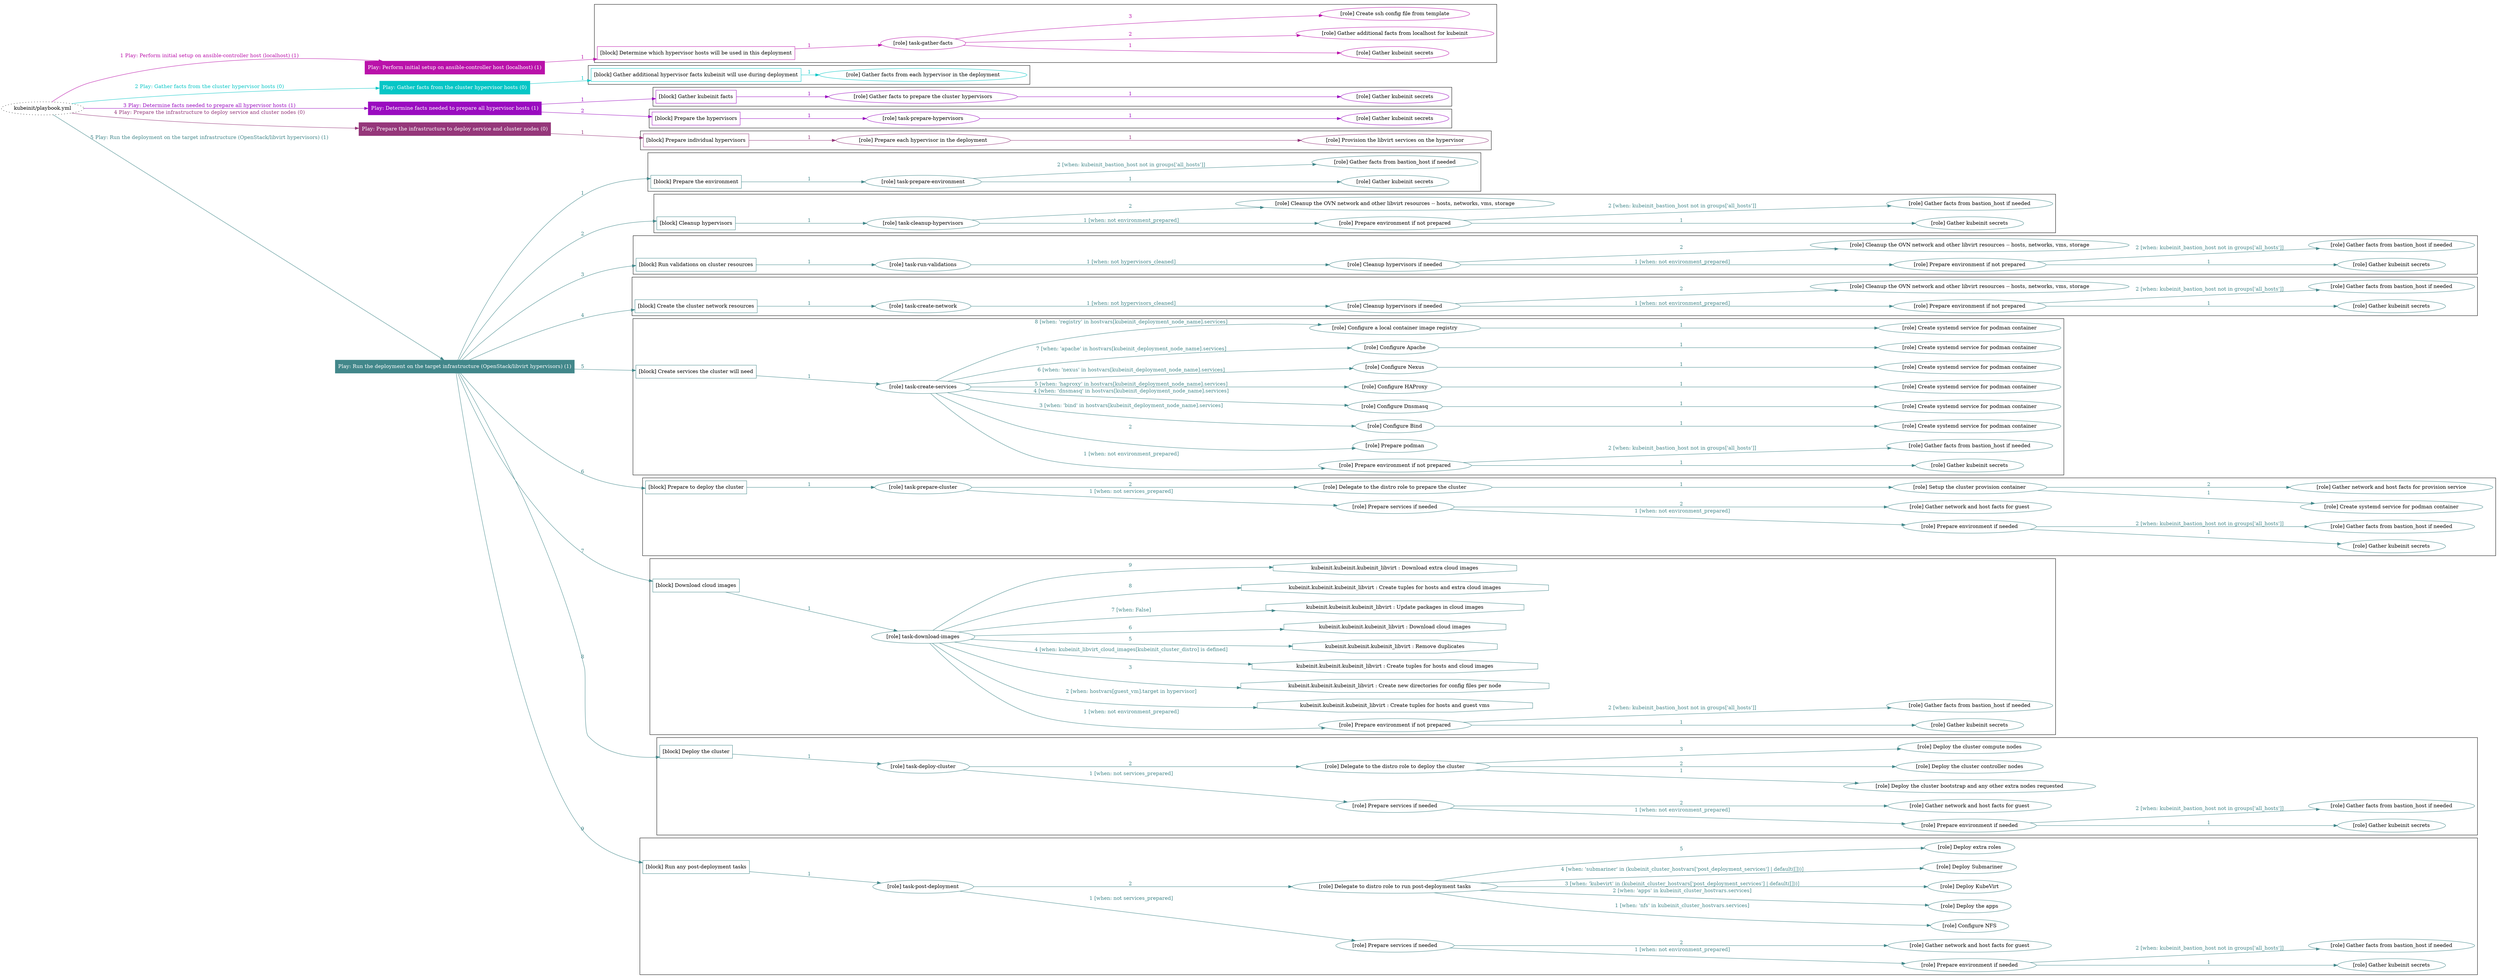 digraph {
	graph [concentrate=true ordering=in rankdir=LR ratio=fill]
	edge [esep=5 sep=10]
	"kubeinit/playbook.yml" [URL="/home/runner/work/kubeinit/kubeinit/kubeinit/playbook.yml" id=playbook_8a2dcb2b style=dotted]
	"kubeinit/playbook.yml" -> play_096d0af2 [label="1 Play: Perform initial setup on ansible-controller host (localhost) (1)" color="#ba12aa" fontcolor="#ba12aa" id=edge_play_096d0af2 labeltooltip="1 Play: Perform initial setup on ansible-controller host (localhost) (1)" tooltip="1 Play: Perform initial setup on ansible-controller host (localhost) (1)"]
	subgraph "Play: Perform initial setup on ansible-controller host (localhost) (1)" {
		play_096d0af2 [label="Play: Perform initial setup on ansible-controller host (localhost) (1)" URL="/home/runner/work/kubeinit/kubeinit/kubeinit/playbook.yml" color="#ba12aa" fontcolor="#ffffff" id=play_096d0af2 shape=box style=filled tooltip=localhost]
		play_096d0af2 -> block_dc992a23 [label=1 color="#ba12aa" fontcolor="#ba12aa" id=edge_block_dc992a23 labeltooltip=1 tooltip=1]
		subgraph cluster_block_dc992a23 {
			block_dc992a23 [label="[block] Determine which hypervisor hosts will be used in this deployment" URL="/home/runner/work/kubeinit/kubeinit/kubeinit/playbook.yml" color="#ba12aa" id=block_dc992a23 labeltooltip="Determine which hypervisor hosts will be used in this deployment" shape=box tooltip="Determine which hypervisor hosts will be used in this deployment"]
			block_dc992a23 -> role_4e1aaec3 [label="1 " color="#ba12aa" fontcolor="#ba12aa" id=edge_role_4e1aaec3 labeltooltip="1 " tooltip="1 "]
			subgraph "task-gather-facts" {
				role_4e1aaec3 [label="[role] task-gather-facts" URL="/home/runner/work/kubeinit/kubeinit/kubeinit/playbook.yml" color="#ba12aa" id=role_4e1aaec3 tooltip="task-gather-facts"]
				role_4e1aaec3 -> role_4e634be1 [label="1 " color="#ba12aa" fontcolor="#ba12aa" id=edge_role_4e634be1 labeltooltip="1 " tooltip="1 "]
				subgraph "Gather kubeinit secrets" {
					role_4e634be1 [label="[role] Gather kubeinit secrets" URL="/home/runner/.ansible/collections/ansible_collections/kubeinit/kubeinit/roles/kubeinit_prepare/tasks/build_hypervisors_group.yml" color="#ba12aa" id=role_4e634be1 tooltip="Gather kubeinit secrets"]
				}
				role_4e1aaec3 -> role_afb9b6cb [label="2 " color="#ba12aa" fontcolor="#ba12aa" id=edge_role_afb9b6cb labeltooltip="2 " tooltip="2 "]
				subgraph "Gather additional facts from localhost for kubeinit" {
					role_afb9b6cb [label="[role] Gather additional facts from localhost for kubeinit" URL="/home/runner/.ansible/collections/ansible_collections/kubeinit/kubeinit/roles/kubeinit_prepare/tasks/build_hypervisors_group.yml" color="#ba12aa" id=role_afb9b6cb tooltip="Gather additional facts from localhost for kubeinit"]
				}
				role_4e1aaec3 -> role_d9e3fd60 [label="3 " color="#ba12aa" fontcolor="#ba12aa" id=edge_role_d9e3fd60 labeltooltip="3 " tooltip="3 "]
				subgraph "Create ssh config file from template" {
					role_d9e3fd60 [label="[role] Create ssh config file from template" URL="/home/runner/.ansible/collections/ansible_collections/kubeinit/kubeinit/roles/kubeinit_prepare/tasks/build_hypervisors_group.yml" color="#ba12aa" id=role_d9e3fd60 tooltip="Create ssh config file from template"]
				}
			}
		}
	}
	"kubeinit/playbook.yml" -> play_b3fb1958 [label="2 Play: Gather facts from the cluster hypervisor hosts (0)" color="#06c6c6" fontcolor="#06c6c6" id=edge_play_b3fb1958 labeltooltip="2 Play: Gather facts from the cluster hypervisor hosts (0)" tooltip="2 Play: Gather facts from the cluster hypervisor hosts (0)"]
	subgraph "Play: Gather facts from the cluster hypervisor hosts (0)" {
		play_b3fb1958 [label="Play: Gather facts from the cluster hypervisor hosts (0)" URL="/home/runner/work/kubeinit/kubeinit/kubeinit/playbook.yml" color="#06c6c6" fontcolor="#ffffff" id=play_b3fb1958 shape=box style=filled tooltip="Play: Gather facts from the cluster hypervisor hosts (0)"]
		play_b3fb1958 -> block_2b19443e [label=1 color="#06c6c6" fontcolor="#06c6c6" id=edge_block_2b19443e labeltooltip=1 tooltip=1]
		subgraph cluster_block_2b19443e {
			block_2b19443e [label="[block] Gather additional hypervisor facts kubeinit will use during deployment" URL="/home/runner/work/kubeinit/kubeinit/kubeinit/playbook.yml" color="#06c6c6" id=block_2b19443e labeltooltip="Gather additional hypervisor facts kubeinit will use during deployment" shape=box tooltip="Gather additional hypervisor facts kubeinit will use during deployment"]
			block_2b19443e -> role_b973aa81 [label="1 " color="#06c6c6" fontcolor="#06c6c6" id=edge_role_b973aa81 labeltooltip="1 " tooltip="1 "]
			subgraph "Gather facts from each hypervisor in the deployment" {
				role_b973aa81 [label="[role] Gather facts from each hypervisor in the deployment" URL="/home/runner/work/kubeinit/kubeinit/kubeinit/playbook.yml" color="#06c6c6" id=role_b973aa81 tooltip="Gather facts from each hypervisor in the deployment"]
			}
		}
	}
	"kubeinit/playbook.yml" -> play_3dfe9706 [label="3 Play: Determine facts needed to prepare all hypervisor hosts (1)" color="#9a0cc0" fontcolor="#9a0cc0" id=edge_play_3dfe9706 labeltooltip="3 Play: Determine facts needed to prepare all hypervisor hosts (1)" tooltip="3 Play: Determine facts needed to prepare all hypervisor hosts (1)"]
	subgraph "Play: Determine facts needed to prepare all hypervisor hosts (1)" {
		play_3dfe9706 [label="Play: Determine facts needed to prepare all hypervisor hosts (1)" URL="/home/runner/work/kubeinit/kubeinit/kubeinit/playbook.yml" color="#9a0cc0" fontcolor="#ffffff" id=play_3dfe9706 shape=box style=filled tooltip=localhost]
		play_3dfe9706 -> block_cea0d688 [label=1 color="#9a0cc0" fontcolor="#9a0cc0" id=edge_block_cea0d688 labeltooltip=1 tooltip=1]
		subgraph cluster_block_cea0d688 {
			block_cea0d688 [label="[block] Gather kubeinit facts" URL="/home/runner/work/kubeinit/kubeinit/kubeinit/playbook.yml" color="#9a0cc0" id=block_cea0d688 labeltooltip="Gather kubeinit facts" shape=box tooltip="Gather kubeinit facts"]
			block_cea0d688 -> role_a152ee14 [label="1 " color="#9a0cc0" fontcolor="#9a0cc0" id=edge_role_a152ee14 labeltooltip="1 " tooltip="1 "]
			subgraph "Gather facts to prepare the cluster hypervisors" {
				role_a152ee14 [label="[role] Gather facts to prepare the cluster hypervisors" URL="/home/runner/work/kubeinit/kubeinit/kubeinit/playbook.yml" color="#9a0cc0" id=role_a152ee14 tooltip="Gather facts to prepare the cluster hypervisors"]
				role_a152ee14 -> role_5f07c263 [label="1 " color="#9a0cc0" fontcolor="#9a0cc0" id=edge_role_5f07c263 labeltooltip="1 " tooltip="1 "]
				subgraph "Gather kubeinit secrets" {
					role_5f07c263 [label="[role] Gather kubeinit secrets" URL="/home/runner/.ansible/collections/ansible_collections/kubeinit/kubeinit/roles/kubeinit_prepare/tasks/gather_kubeinit_facts.yml" color="#9a0cc0" id=role_5f07c263 tooltip="Gather kubeinit secrets"]
				}
			}
		}
		play_3dfe9706 -> block_5da71a17 [label=2 color="#9a0cc0" fontcolor="#9a0cc0" id=edge_block_5da71a17 labeltooltip=2 tooltip=2]
		subgraph cluster_block_5da71a17 {
			block_5da71a17 [label="[block] Prepare the hypervisors" URL="/home/runner/work/kubeinit/kubeinit/kubeinit/playbook.yml" color="#9a0cc0" id=block_5da71a17 labeltooltip="Prepare the hypervisors" shape=box tooltip="Prepare the hypervisors"]
			block_5da71a17 -> role_64236cc3 [label="1 " color="#9a0cc0" fontcolor="#9a0cc0" id=edge_role_64236cc3 labeltooltip="1 " tooltip="1 "]
			subgraph "task-prepare-hypervisors" {
				role_64236cc3 [label="[role] task-prepare-hypervisors" URL="/home/runner/work/kubeinit/kubeinit/kubeinit/playbook.yml" color="#9a0cc0" id=role_64236cc3 tooltip="task-prepare-hypervisors"]
				role_64236cc3 -> role_4cafe5f4 [label="1 " color="#9a0cc0" fontcolor="#9a0cc0" id=edge_role_4cafe5f4 labeltooltip="1 " tooltip="1 "]
				subgraph "Gather kubeinit secrets" {
					role_4cafe5f4 [label="[role] Gather kubeinit secrets" URL="/home/runner/.ansible/collections/ansible_collections/kubeinit/kubeinit/roles/kubeinit_prepare/tasks/gather_kubeinit_facts.yml" color="#9a0cc0" id=role_4cafe5f4 tooltip="Gather kubeinit secrets"]
				}
			}
		}
	}
	"kubeinit/playbook.yml" -> play_ec3f5548 [label="4 Play: Prepare the infrastructure to deploy service and cluster nodes (0)" color="#95377a" fontcolor="#95377a" id=edge_play_ec3f5548 labeltooltip="4 Play: Prepare the infrastructure to deploy service and cluster nodes (0)" tooltip="4 Play: Prepare the infrastructure to deploy service and cluster nodes (0)"]
	subgraph "Play: Prepare the infrastructure to deploy service and cluster nodes (0)" {
		play_ec3f5548 [label="Play: Prepare the infrastructure to deploy service and cluster nodes (0)" URL="/home/runner/work/kubeinit/kubeinit/kubeinit/playbook.yml" color="#95377a" fontcolor="#ffffff" id=play_ec3f5548 shape=box style=filled tooltip="Play: Prepare the infrastructure to deploy service and cluster nodes (0)"]
		play_ec3f5548 -> block_355db501 [label=1 color="#95377a" fontcolor="#95377a" id=edge_block_355db501 labeltooltip=1 tooltip=1]
		subgraph cluster_block_355db501 {
			block_355db501 [label="[block] Prepare individual hypervisors" URL="/home/runner/work/kubeinit/kubeinit/kubeinit/playbook.yml" color="#95377a" id=block_355db501 labeltooltip="Prepare individual hypervisors" shape=box tooltip="Prepare individual hypervisors"]
			block_355db501 -> role_f3c8d8ec [label="1 " color="#95377a" fontcolor="#95377a" id=edge_role_f3c8d8ec labeltooltip="1 " tooltip="1 "]
			subgraph "Prepare each hypervisor in the deployment" {
				role_f3c8d8ec [label="[role] Prepare each hypervisor in the deployment" URL="/home/runner/work/kubeinit/kubeinit/kubeinit/playbook.yml" color="#95377a" id=role_f3c8d8ec tooltip="Prepare each hypervisor in the deployment"]
				role_f3c8d8ec -> role_425bdf0a [label="1 " color="#95377a" fontcolor="#95377a" id=edge_role_425bdf0a labeltooltip="1 " tooltip="1 "]
				subgraph "Provision the libvirt services on the hypervisor" {
					role_425bdf0a [label="[role] Provision the libvirt services on the hypervisor" URL="/home/runner/.ansible/collections/ansible_collections/kubeinit/kubeinit/roles/kubeinit_prepare/tasks/prepare_hypervisor.yml" color="#95377a" id=role_425bdf0a tooltip="Provision the libvirt services on the hypervisor"]
				}
			}
		}
	}
	"kubeinit/playbook.yml" -> play_61b58263 [label="5 Play: Run the deployment on the target infrastructure (OpenStack/libvirt hypervisors) (1)" color="#42878a" fontcolor="#42878a" id=edge_play_61b58263 labeltooltip="5 Play: Run the deployment on the target infrastructure (OpenStack/libvirt hypervisors) (1)" tooltip="5 Play: Run the deployment on the target infrastructure (OpenStack/libvirt hypervisors) (1)"]
	subgraph "Play: Run the deployment on the target infrastructure (OpenStack/libvirt hypervisors) (1)" {
		play_61b58263 [label="Play: Run the deployment on the target infrastructure (OpenStack/libvirt hypervisors) (1)" URL="/home/runner/work/kubeinit/kubeinit/kubeinit/playbook.yml" color="#42878a" fontcolor="#ffffff" id=play_61b58263 shape=box style=filled tooltip=localhost]
		play_61b58263 -> block_a6b20a49 [label=1 color="#42878a" fontcolor="#42878a" id=edge_block_a6b20a49 labeltooltip=1 tooltip=1]
		subgraph cluster_block_a6b20a49 {
			block_a6b20a49 [label="[block] Prepare the environment" URL="/home/runner/work/kubeinit/kubeinit/kubeinit/playbook.yml" color="#42878a" id=block_a6b20a49 labeltooltip="Prepare the environment" shape=box tooltip="Prepare the environment"]
			block_a6b20a49 -> role_dd1e383a [label="1 " color="#42878a" fontcolor="#42878a" id=edge_role_dd1e383a labeltooltip="1 " tooltip="1 "]
			subgraph "task-prepare-environment" {
				role_dd1e383a [label="[role] task-prepare-environment" URL="/home/runner/work/kubeinit/kubeinit/kubeinit/playbook.yml" color="#42878a" id=role_dd1e383a tooltip="task-prepare-environment"]
				role_dd1e383a -> role_a4106503 [label="1 " color="#42878a" fontcolor="#42878a" id=edge_role_a4106503 labeltooltip="1 " tooltip="1 "]
				subgraph "Gather kubeinit secrets" {
					role_a4106503 [label="[role] Gather kubeinit secrets" URL="/home/runner/.ansible/collections/ansible_collections/kubeinit/kubeinit/roles/kubeinit_prepare/tasks/gather_kubeinit_facts.yml" color="#42878a" id=role_a4106503 tooltip="Gather kubeinit secrets"]
				}
				role_dd1e383a -> role_c0c92f02 [label="2 [when: kubeinit_bastion_host not in groups['all_hosts']]" color="#42878a" fontcolor="#42878a" id=edge_role_c0c92f02 labeltooltip="2 [when: kubeinit_bastion_host not in groups['all_hosts']]" tooltip="2 [when: kubeinit_bastion_host not in groups['all_hosts']]"]
				subgraph "Gather facts from bastion_host if needed" {
					role_c0c92f02 [label="[role] Gather facts from bastion_host if needed" URL="/home/runner/.ansible/collections/ansible_collections/kubeinit/kubeinit/roles/kubeinit_prepare/tasks/main.yml" color="#42878a" id=role_c0c92f02 tooltip="Gather facts from bastion_host if needed"]
				}
			}
		}
		play_61b58263 -> block_4fb93c05 [label=2 color="#42878a" fontcolor="#42878a" id=edge_block_4fb93c05 labeltooltip=2 tooltip=2]
		subgraph cluster_block_4fb93c05 {
			block_4fb93c05 [label="[block] Cleanup hypervisors" URL="/home/runner/work/kubeinit/kubeinit/kubeinit/playbook.yml" color="#42878a" id=block_4fb93c05 labeltooltip="Cleanup hypervisors" shape=box tooltip="Cleanup hypervisors"]
			block_4fb93c05 -> role_5d3af6d5 [label="1 " color="#42878a" fontcolor="#42878a" id=edge_role_5d3af6d5 labeltooltip="1 " tooltip="1 "]
			subgraph "task-cleanup-hypervisors" {
				role_5d3af6d5 [label="[role] task-cleanup-hypervisors" URL="/home/runner/work/kubeinit/kubeinit/kubeinit/playbook.yml" color="#42878a" id=role_5d3af6d5 tooltip="task-cleanup-hypervisors"]
				role_5d3af6d5 -> role_d76a01e0 [label="1 [when: not environment_prepared]" color="#42878a" fontcolor="#42878a" id=edge_role_d76a01e0 labeltooltip="1 [when: not environment_prepared]" tooltip="1 [when: not environment_prepared]"]
				subgraph "Prepare environment if not prepared" {
					role_d76a01e0 [label="[role] Prepare environment if not prepared" URL="/home/runner/.ansible/collections/ansible_collections/kubeinit/kubeinit/roles/kubeinit_libvirt/tasks/cleanup_hypervisors.yml" color="#42878a" id=role_d76a01e0 tooltip="Prepare environment if not prepared"]
					role_d76a01e0 -> role_20743928 [label="1 " color="#42878a" fontcolor="#42878a" id=edge_role_20743928 labeltooltip="1 " tooltip="1 "]
					subgraph "Gather kubeinit secrets" {
						role_20743928 [label="[role] Gather kubeinit secrets" URL="/home/runner/.ansible/collections/ansible_collections/kubeinit/kubeinit/roles/kubeinit_prepare/tasks/gather_kubeinit_facts.yml" color="#42878a" id=role_20743928 tooltip="Gather kubeinit secrets"]
					}
					role_d76a01e0 -> role_5bc798d3 [label="2 [when: kubeinit_bastion_host not in groups['all_hosts']]" color="#42878a" fontcolor="#42878a" id=edge_role_5bc798d3 labeltooltip="2 [when: kubeinit_bastion_host not in groups['all_hosts']]" tooltip="2 [when: kubeinit_bastion_host not in groups['all_hosts']]"]
					subgraph "Gather facts from bastion_host if needed" {
						role_5bc798d3 [label="[role] Gather facts from bastion_host if needed" URL="/home/runner/.ansible/collections/ansible_collections/kubeinit/kubeinit/roles/kubeinit_prepare/tasks/main.yml" color="#42878a" id=role_5bc798d3 tooltip="Gather facts from bastion_host if needed"]
					}
				}
				role_5d3af6d5 -> role_69941707 [label="2 " color="#42878a" fontcolor="#42878a" id=edge_role_69941707 labeltooltip="2 " tooltip="2 "]
				subgraph "Cleanup the OVN network and other libvirt resources -- hosts, networks, vms, storage" {
					role_69941707 [label="[role] Cleanup the OVN network and other libvirt resources -- hosts, networks, vms, storage" URL="/home/runner/.ansible/collections/ansible_collections/kubeinit/kubeinit/roles/kubeinit_libvirt/tasks/cleanup_hypervisors.yml" color="#42878a" id=role_69941707 tooltip="Cleanup the OVN network and other libvirt resources -- hosts, networks, vms, storage"]
				}
			}
		}
		play_61b58263 -> block_23abf6a0 [label=3 color="#42878a" fontcolor="#42878a" id=edge_block_23abf6a0 labeltooltip=3 tooltip=3]
		subgraph cluster_block_23abf6a0 {
			block_23abf6a0 [label="[block] Run validations on cluster resources" URL="/home/runner/work/kubeinit/kubeinit/kubeinit/playbook.yml" color="#42878a" id=block_23abf6a0 labeltooltip="Run validations on cluster resources" shape=box tooltip="Run validations on cluster resources"]
			block_23abf6a0 -> role_b666058d [label="1 " color="#42878a" fontcolor="#42878a" id=edge_role_b666058d labeltooltip="1 " tooltip="1 "]
			subgraph "task-run-validations" {
				role_b666058d [label="[role] task-run-validations" URL="/home/runner/work/kubeinit/kubeinit/kubeinit/playbook.yml" color="#42878a" id=role_b666058d tooltip="task-run-validations"]
				role_b666058d -> role_9ba536cd [label="1 [when: not hypervisors_cleaned]" color="#42878a" fontcolor="#42878a" id=edge_role_9ba536cd labeltooltip="1 [when: not hypervisors_cleaned]" tooltip="1 [when: not hypervisors_cleaned]"]
				subgraph "Cleanup hypervisors if needed" {
					role_9ba536cd [label="[role] Cleanup hypervisors if needed" URL="/home/runner/.ansible/collections/ansible_collections/kubeinit/kubeinit/roles/kubeinit_validations/tasks/main.yml" color="#42878a" id=role_9ba536cd tooltip="Cleanup hypervisors if needed"]
					role_9ba536cd -> role_8edca3e3 [label="1 [when: not environment_prepared]" color="#42878a" fontcolor="#42878a" id=edge_role_8edca3e3 labeltooltip="1 [when: not environment_prepared]" tooltip="1 [when: not environment_prepared]"]
					subgraph "Prepare environment if not prepared" {
						role_8edca3e3 [label="[role] Prepare environment if not prepared" URL="/home/runner/.ansible/collections/ansible_collections/kubeinit/kubeinit/roles/kubeinit_libvirt/tasks/cleanup_hypervisors.yml" color="#42878a" id=role_8edca3e3 tooltip="Prepare environment if not prepared"]
						role_8edca3e3 -> role_38d7158c [label="1 " color="#42878a" fontcolor="#42878a" id=edge_role_38d7158c labeltooltip="1 " tooltip="1 "]
						subgraph "Gather kubeinit secrets" {
							role_38d7158c [label="[role] Gather kubeinit secrets" URL="/home/runner/.ansible/collections/ansible_collections/kubeinit/kubeinit/roles/kubeinit_prepare/tasks/gather_kubeinit_facts.yml" color="#42878a" id=role_38d7158c tooltip="Gather kubeinit secrets"]
						}
						role_8edca3e3 -> role_1c8932d1 [label="2 [when: kubeinit_bastion_host not in groups['all_hosts']]" color="#42878a" fontcolor="#42878a" id=edge_role_1c8932d1 labeltooltip="2 [when: kubeinit_bastion_host not in groups['all_hosts']]" tooltip="2 [when: kubeinit_bastion_host not in groups['all_hosts']]"]
						subgraph "Gather facts from bastion_host if needed" {
							role_1c8932d1 [label="[role] Gather facts from bastion_host if needed" URL="/home/runner/.ansible/collections/ansible_collections/kubeinit/kubeinit/roles/kubeinit_prepare/tasks/main.yml" color="#42878a" id=role_1c8932d1 tooltip="Gather facts from bastion_host if needed"]
						}
					}
					role_9ba536cd -> role_f567600f [label="2 " color="#42878a" fontcolor="#42878a" id=edge_role_f567600f labeltooltip="2 " tooltip="2 "]
					subgraph "Cleanup the OVN network and other libvirt resources -- hosts, networks, vms, storage" {
						role_f567600f [label="[role] Cleanup the OVN network and other libvirt resources -- hosts, networks, vms, storage" URL="/home/runner/.ansible/collections/ansible_collections/kubeinit/kubeinit/roles/kubeinit_libvirt/tasks/cleanup_hypervisors.yml" color="#42878a" id=role_f567600f tooltip="Cleanup the OVN network and other libvirt resources -- hosts, networks, vms, storage"]
					}
				}
			}
		}
		play_61b58263 -> block_2103962a [label=4 color="#42878a" fontcolor="#42878a" id=edge_block_2103962a labeltooltip=4 tooltip=4]
		subgraph cluster_block_2103962a {
			block_2103962a [label="[block] Create the cluster network resources" URL="/home/runner/work/kubeinit/kubeinit/kubeinit/playbook.yml" color="#42878a" id=block_2103962a labeltooltip="Create the cluster network resources" shape=box tooltip="Create the cluster network resources"]
			block_2103962a -> role_7bb63e3a [label="1 " color="#42878a" fontcolor="#42878a" id=edge_role_7bb63e3a labeltooltip="1 " tooltip="1 "]
			subgraph "task-create-network" {
				role_7bb63e3a [label="[role] task-create-network" URL="/home/runner/work/kubeinit/kubeinit/kubeinit/playbook.yml" color="#42878a" id=role_7bb63e3a tooltip="task-create-network"]
				role_7bb63e3a -> role_1c4a564f [label="1 [when: not hypervisors_cleaned]" color="#42878a" fontcolor="#42878a" id=edge_role_1c4a564f labeltooltip="1 [when: not hypervisors_cleaned]" tooltip="1 [when: not hypervisors_cleaned]"]
				subgraph "Cleanup hypervisors if needed" {
					role_1c4a564f [label="[role] Cleanup hypervisors if needed" URL="/home/runner/.ansible/collections/ansible_collections/kubeinit/kubeinit/roles/kubeinit_libvirt/tasks/create_network.yml" color="#42878a" id=role_1c4a564f tooltip="Cleanup hypervisors if needed"]
					role_1c4a564f -> role_9e7f7f75 [label="1 [when: not environment_prepared]" color="#42878a" fontcolor="#42878a" id=edge_role_9e7f7f75 labeltooltip="1 [when: not environment_prepared]" tooltip="1 [when: not environment_prepared]"]
					subgraph "Prepare environment if not prepared" {
						role_9e7f7f75 [label="[role] Prepare environment if not prepared" URL="/home/runner/.ansible/collections/ansible_collections/kubeinit/kubeinit/roles/kubeinit_libvirt/tasks/cleanup_hypervisors.yml" color="#42878a" id=role_9e7f7f75 tooltip="Prepare environment if not prepared"]
						role_9e7f7f75 -> role_8af01968 [label="1 " color="#42878a" fontcolor="#42878a" id=edge_role_8af01968 labeltooltip="1 " tooltip="1 "]
						subgraph "Gather kubeinit secrets" {
							role_8af01968 [label="[role] Gather kubeinit secrets" URL="/home/runner/.ansible/collections/ansible_collections/kubeinit/kubeinit/roles/kubeinit_prepare/tasks/gather_kubeinit_facts.yml" color="#42878a" id=role_8af01968 tooltip="Gather kubeinit secrets"]
						}
						role_9e7f7f75 -> role_269e6264 [label="2 [when: kubeinit_bastion_host not in groups['all_hosts']]" color="#42878a" fontcolor="#42878a" id=edge_role_269e6264 labeltooltip="2 [when: kubeinit_bastion_host not in groups['all_hosts']]" tooltip="2 [when: kubeinit_bastion_host not in groups['all_hosts']]"]
						subgraph "Gather facts from bastion_host if needed" {
							role_269e6264 [label="[role] Gather facts from bastion_host if needed" URL="/home/runner/.ansible/collections/ansible_collections/kubeinit/kubeinit/roles/kubeinit_prepare/tasks/main.yml" color="#42878a" id=role_269e6264 tooltip="Gather facts from bastion_host if needed"]
						}
					}
					role_1c4a564f -> role_7c4bf9de [label="2 " color="#42878a" fontcolor="#42878a" id=edge_role_7c4bf9de labeltooltip="2 " tooltip="2 "]
					subgraph "Cleanup the OVN network and other libvirt resources -- hosts, networks, vms, storage" {
						role_7c4bf9de [label="[role] Cleanup the OVN network and other libvirt resources -- hosts, networks, vms, storage" URL="/home/runner/.ansible/collections/ansible_collections/kubeinit/kubeinit/roles/kubeinit_libvirt/tasks/cleanup_hypervisors.yml" color="#42878a" id=role_7c4bf9de tooltip="Cleanup the OVN network and other libvirt resources -- hosts, networks, vms, storage"]
					}
				}
			}
		}
		play_61b58263 -> block_959c4aa2 [label=5 color="#42878a" fontcolor="#42878a" id=edge_block_959c4aa2 labeltooltip=5 tooltip=5]
		subgraph cluster_block_959c4aa2 {
			block_959c4aa2 [label="[block] Create services the cluster will need" URL="/home/runner/work/kubeinit/kubeinit/kubeinit/playbook.yml" color="#42878a" id=block_959c4aa2 labeltooltip="Create services the cluster will need" shape=box tooltip="Create services the cluster will need"]
			block_959c4aa2 -> role_32e33860 [label="1 " color="#42878a" fontcolor="#42878a" id=edge_role_32e33860 labeltooltip="1 " tooltip="1 "]
			subgraph "task-create-services" {
				role_32e33860 [label="[role] task-create-services" URL="/home/runner/work/kubeinit/kubeinit/kubeinit/playbook.yml" color="#42878a" id=role_32e33860 tooltip="task-create-services"]
				role_32e33860 -> role_b59fd8a9 [label="1 [when: not environment_prepared]" color="#42878a" fontcolor="#42878a" id=edge_role_b59fd8a9 labeltooltip="1 [when: not environment_prepared]" tooltip="1 [when: not environment_prepared]"]
				subgraph "Prepare environment if not prepared" {
					role_b59fd8a9 [label="[role] Prepare environment if not prepared" URL="/home/runner/.ansible/collections/ansible_collections/kubeinit/kubeinit/roles/kubeinit_services/tasks/main.yml" color="#42878a" id=role_b59fd8a9 tooltip="Prepare environment if not prepared"]
					role_b59fd8a9 -> role_fc31e779 [label="1 " color="#42878a" fontcolor="#42878a" id=edge_role_fc31e779 labeltooltip="1 " tooltip="1 "]
					subgraph "Gather kubeinit secrets" {
						role_fc31e779 [label="[role] Gather kubeinit secrets" URL="/home/runner/.ansible/collections/ansible_collections/kubeinit/kubeinit/roles/kubeinit_prepare/tasks/gather_kubeinit_facts.yml" color="#42878a" id=role_fc31e779 tooltip="Gather kubeinit secrets"]
					}
					role_b59fd8a9 -> role_b38a8785 [label="2 [when: kubeinit_bastion_host not in groups['all_hosts']]" color="#42878a" fontcolor="#42878a" id=edge_role_b38a8785 labeltooltip="2 [when: kubeinit_bastion_host not in groups['all_hosts']]" tooltip="2 [when: kubeinit_bastion_host not in groups['all_hosts']]"]
					subgraph "Gather facts from bastion_host if needed" {
						role_b38a8785 [label="[role] Gather facts from bastion_host if needed" URL="/home/runner/.ansible/collections/ansible_collections/kubeinit/kubeinit/roles/kubeinit_prepare/tasks/main.yml" color="#42878a" id=role_b38a8785 tooltip="Gather facts from bastion_host if needed"]
					}
				}
				role_32e33860 -> role_2070fc39 [label="2 " color="#42878a" fontcolor="#42878a" id=edge_role_2070fc39 labeltooltip="2 " tooltip="2 "]
				subgraph "Prepare podman" {
					role_2070fc39 [label="[role] Prepare podman" URL="/home/runner/.ansible/collections/ansible_collections/kubeinit/kubeinit/roles/kubeinit_services/tasks/00_create_service_pod.yml" color="#42878a" id=role_2070fc39 tooltip="Prepare podman"]
				}
				role_32e33860 -> role_1ebc64c3 [label="3 [when: 'bind' in hostvars[kubeinit_deployment_node_name].services]" color="#42878a" fontcolor="#42878a" id=edge_role_1ebc64c3 labeltooltip="3 [when: 'bind' in hostvars[kubeinit_deployment_node_name].services]" tooltip="3 [when: 'bind' in hostvars[kubeinit_deployment_node_name].services]"]
				subgraph "Configure Bind" {
					role_1ebc64c3 [label="[role] Configure Bind" URL="/home/runner/.ansible/collections/ansible_collections/kubeinit/kubeinit/roles/kubeinit_services/tasks/start_services_containers.yml" color="#42878a" id=role_1ebc64c3 tooltip="Configure Bind"]
					role_1ebc64c3 -> role_1ec64fd8 [label="1 " color="#42878a" fontcolor="#42878a" id=edge_role_1ec64fd8 labeltooltip="1 " tooltip="1 "]
					subgraph "Create systemd service for podman container" {
						role_1ec64fd8 [label="[role] Create systemd service for podman container" URL="/home/runner/.ansible/collections/ansible_collections/kubeinit/kubeinit/roles/kubeinit_bind/tasks/main.yml" color="#42878a" id=role_1ec64fd8 tooltip="Create systemd service for podman container"]
					}
				}
				role_32e33860 -> role_e019cf6e [label="4 [when: 'dnsmasq' in hostvars[kubeinit_deployment_node_name].services]" color="#42878a" fontcolor="#42878a" id=edge_role_e019cf6e labeltooltip="4 [when: 'dnsmasq' in hostvars[kubeinit_deployment_node_name].services]" tooltip="4 [when: 'dnsmasq' in hostvars[kubeinit_deployment_node_name].services]"]
				subgraph "Configure Dnsmasq" {
					role_e019cf6e [label="[role] Configure Dnsmasq" URL="/home/runner/.ansible/collections/ansible_collections/kubeinit/kubeinit/roles/kubeinit_services/tasks/start_services_containers.yml" color="#42878a" id=role_e019cf6e tooltip="Configure Dnsmasq"]
					role_e019cf6e -> role_846c8339 [label="1 " color="#42878a" fontcolor="#42878a" id=edge_role_846c8339 labeltooltip="1 " tooltip="1 "]
					subgraph "Create systemd service for podman container" {
						role_846c8339 [label="[role] Create systemd service for podman container" URL="/home/runner/.ansible/collections/ansible_collections/kubeinit/kubeinit/roles/kubeinit_dnsmasq/tasks/main.yml" color="#42878a" id=role_846c8339 tooltip="Create systemd service for podman container"]
					}
				}
				role_32e33860 -> role_d762cacf [label="5 [when: 'haproxy' in hostvars[kubeinit_deployment_node_name].services]" color="#42878a" fontcolor="#42878a" id=edge_role_d762cacf labeltooltip="5 [when: 'haproxy' in hostvars[kubeinit_deployment_node_name].services]" tooltip="5 [when: 'haproxy' in hostvars[kubeinit_deployment_node_name].services]"]
				subgraph "Configure HAProxy" {
					role_d762cacf [label="[role] Configure HAProxy" URL="/home/runner/.ansible/collections/ansible_collections/kubeinit/kubeinit/roles/kubeinit_services/tasks/start_services_containers.yml" color="#42878a" id=role_d762cacf tooltip="Configure HAProxy"]
					role_d762cacf -> role_50445316 [label="1 " color="#42878a" fontcolor="#42878a" id=edge_role_50445316 labeltooltip="1 " tooltip="1 "]
					subgraph "Create systemd service for podman container" {
						role_50445316 [label="[role] Create systemd service for podman container" URL="/home/runner/.ansible/collections/ansible_collections/kubeinit/kubeinit/roles/kubeinit_haproxy/tasks/main.yml" color="#42878a" id=role_50445316 tooltip="Create systemd service for podman container"]
					}
				}
				role_32e33860 -> role_2711d354 [label="6 [when: 'nexus' in hostvars[kubeinit_deployment_node_name].services]" color="#42878a" fontcolor="#42878a" id=edge_role_2711d354 labeltooltip="6 [when: 'nexus' in hostvars[kubeinit_deployment_node_name].services]" tooltip="6 [when: 'nexus' in hostvars[kubeinit_deployment_node_name].services]"]
				subgraph "Configure Nexus" {
					role_2711d354 [label="[role] Configure Nexus" URL="/home/runner/.ansible/collections/ansible_collections/kubeinit/kubeinit/roles/kubeinit_services/tasks/start_services_containers.yml" color="#42878a" id=role_2711d354 tooltip="Configure Nexus"]
					role_2711d354 -> role_ae88ac5e [label="1 " color="#42878a" fontcolor="#42878a" id=edge_role_ae88ac5e labeltooltip="1 " tooltip="1 "]
					subgraph "Create systemd service for podman container" {
						role_ae88ac5e [label="[role] Create systemd service for podman container" URL="/home/runner/.ansible/collections/ansible_collections/kubeinit/kubeinit/roles/kubeinit_nexus/tasks/main.yml" color="#42878a" id=role_ae88ac5e tooltip="Create systemd service for podman container"]
					}
				}
				role_32e33860 -> role_9ffe694c [label="7 [when: 'apache' in hostvars[kubeinit_deployment_node_name].services]" color="#42878a" fontcolor="#42878a" id=edge_role_9ffe694c labeltooltip="7 [when: 'apache' in hostvars[kubeinit_deployment_node_name].services]" tooltip="7 [when: 'apache' in hostvars[kubeinit_deployment_node_name].services]"]
				subgraph "Configure Apache" {
					role_9ffe694c [label="[role] Configure Apache" URL="/home/runner/.ansible/collections/ansible_collections/kubeinit/kubeinit/roles/kubeinit_services/tasks/start_services_containers.yml" color="#42878a" id=role_9ffe694c tooltip="Configure Apache"]
					role_9ffe694c -> role_a08da11e [label="1 " color="#42878a" fontcolor="#42878a" id=edge_role_a08da11e labeltooltip="1 " tooltip="1 "]
					subgraph "Create systemd service for podman container" {
						role_a08da11e [label="[role] Create systemd service for podman container" URL="/home/runner/.ansible/collections/ansible_collections/kubeinit/kubeinit/roles/kubeinit_apache/tasks/main.yml" color="#42878a" id=role_a08da11e tooltip="Create systemd service for podman container"]
					}
				}
				role_32e33860 -> role_fa12021a [label="8 [when: 'registry' in hostvars[kubeinit_deployment_node_name].services]" color="#42878a" fontcolor="#42878a" id=edge_role_fa12021a labeltooltip="8 [when: 'registry' in hostvars[kubeinit_deployment_node_name].services]" tooltip="8 [when: 'registry' in hostvars[kubeinit_deployment_node_name].services]"]
				subgraph "Configure a local container image registry" {
					role_fa12021a [label="[role] Configure a local container image registry" URL="/home/runner/.ansible/collections/ansible_collections/kubeinit/kubeinit/roles/kubeinit_services/tasks/start_services_containers.yml" color="#42878a" id=role_fa12021a tooltip="Configure a local container image registry"]
					role_fa12021a -> role_03a43ae2 [label="1 " color="#42878a" fontcolor="#42878a" id=edge_role_03a43ae2 labeltooltip="1 " tooltip="1 "]
					subgraph "Create systemd service for podman container" {
						role_03a43ae2 [label="[role] Create systemd service for podman container" URL="/home/runner/.ansible/collections/ansible_collections/kubeinit/kubeinit/roles/kubeinit_registry/tasks/main.yml" color="#42878a" id=role_03a43ae2 tooltip="Create systemd service for podman container"]
					}
				}
			}
		}
		play_61b58263 -> block_92d8d803 [label=6 color="#42878a" fontcolor="#42878a" id=edge_block_92d8d803 labeltooltip=6 tooltip=6]
		subgraph cluster_block_92d8d803 {
			block_92d8d803 [label="[block] Prepare to deploy the cluster" URL="/home/runner/work/kubeinit/kubeinit/kubeinit/playbook.yml" color="#42878a" id=block_92d8d803 labeltooltip="Prepare to deploy the cluster" shape=box tooltip="Prepare to deploy the cluster"]
			block_92d8d803 -> role_4fc03352 [label="1 " color="#42878a" fontcolor="#42878a" id=edge_role_4fc03352 labeltooltip="1 " tooltip="1 "]
			subgraph "task-prepare-cluster" {
				role_4fc03352 [label="[role] task-prepare-cluster" URL="/home/runner/work/kubeinit/kubeinit/kubeinit/playbook.yml" color="#42878a" id=role_4fc03352 tooltip="task-prepare-cluster"]
				role_4fc03352 -> role_fe1fb69e [label="1 [when: not services_prepared]" color="#42878a" fontcolor="#42878a" id=edge_role_fe1fb69e labeltooltip="1 [when: not services_prepared]" tooltip="1 [when: not services_prepared]"]
				subgraph "Prepare services if needed" {
					role_fe1fb69e [label="[role] Prepare services if needed" URL="/home/runner/.ansible/collections/ansible_collections/kubeinit/kubeinit/roles/kubeinit_prepare/tasks/prepare_cluster.yml" color="#42878a" id=role_fe1fb69e tooltip="Prepare services if needed"]
					role_fe1fb69e -> role_c007dc83 [label="1 [when: not environment_prepared]" color="#42878a" fontcolor="#42878a" id=edge_role_c007dc83 labeltooltip="1 [when: not environment_prepared]" tooltip="1 [when: not environment_prepared]"]
					subgraph "Prepare environment if needed" {
						role_c007dc83 [label="[role] Prepare environment if needed" URL="/home/runner/.ansible/collections/ansible_collections/kubeinit/kubeinit/roles/kubeinit_services/tasks/prepare_services.yml" color="#42878a" id=role_c007dc83 tooltip="Prepare environment if needed"]
						role_c007dc83 -> role_e5759fae [label="1 " color="#42878a" fontcolor="#42878a" id=edge_role_e5759fae labeltooltip="1 " tooltip="1 "]
						subgraph "Gather kubeinit secrets" {
							role_e5759fae [label="[role] Gather kubeinit secrets" URL="/home/runner/.ansible/collections/ansible_collections/kubeinit/kubeinit/roles/kubeinit_prepare/tasks/gather_kubeinit_facts.yml" color="#42878a" id=role_e5759fae tooltip="Gather kubeinit secrets"]
						}
						role_c007dc83 -> role_c37a4ff8 [label="2 [when: kubeinit_bastion_host not in groups['all_hosts']]" color="#42878a" fontcolor="#42878a" id=edge_role_c37a4ff8 labeltooltip="2 [when: kubeinit_bastion_host not in groups['all_hosts']]" tooltip="2 [when: kubeinit_bastion_host not in groups['all_hosts']]"]
						subgraph "Gather facts from bastion_host if needed" {
							role_c37a4ff8 [label="[role] Gather facts from bastion_host if needed" URL="/home/runner/.ansible/collections/ansible_collections/kubeinit/kubeinit/roles/kubeinit_prepare/tasks/main.yml" color="#42878a" id=role_c37a4ff8 tooltip="Gather facts from bastion_host if needed"]
						}
					}
					role_fe1fb69e -> role_732e7b5d [label="2 " color="#42878a" fontcolor="#42878a" id=edge_role_732e7b5d labeltooltip="2 " tooltip="2 "]
					subgraph "Gather network and host facts for guest" {
						role_732e7b5d [label="[role] Gather network and host facts for guest" URL="/home/runner/.ansible/collections/ansible_collections/kubeinit/kubeinit/roles/kubeinit_services/tasks/prepare_services.yml" color="#42878a" id=role_732e7b5d tooltip="Gather network and host facts for guest"]
					}
				}
				role_4fc03352 -> role_c1ba0fcf [label="2 " color="#42878a" fontcolor="#42878a" id=edge_role_c1ba0fcf labeltooltip="2 " tooltip="2 "]
				subgraph "Delegate to the distro role to prepare the cluster" {
					role_c1ba0fcf [label="[role] Delegate to the distro role to prepare the cluster" URL="/home/runner/.ansible/collections/ansible_collections/kubeinit/kubeinit/roles/kubeinit_prepare/tasks/prepare_cluster.yml" color="#42878a" id=role_c1ba0fcf tooltip="Delegate to the distro role to prepare the cluster"]
					role_c1ba0fcf -> role_71601832 [label="1 " color="#42878a" fontcolor="#42878a" id=edge_role_71601832 labeltooltip="1 " tooltip="1 "]
					subgraph "Setup the cluster provision container" {
						role_71601832 [label="[role] Setup the cluster provision container" URL="/home/runner/.ansible/collections/ansible_collections/kubeinit/kubeinit/roles/kubeinit_openshift/tasks/prepare_cluster.yml" color="#42878a" id=role_71601832 tooltip="Setup the cluster provision container"]
						role_71601832 -> role_f9f29781 [label="1 " color="#42878a" fontcolor="#42878a" id=edge_role_f9f29781 labeltooltip="1 " tooltip="1 "]
						subgraph "Create systemd service for podman container" {
							role_f9f29781 [label="[role] Create systemd service for podman container" URL="/home/runner/.ansible/collections/ansible_collections/kubeinit/kubeinit/roles/kubeinit_services/tasks/create_provision_container.yml" color="#42878a" id=role_f9f29781 tooltip="Create systemd service for podman container"]
						}
						role_71601832 -> role_9444ea55 [label="2 " color="#42878a" fontcolor="#42878a" id=edge_role_9444ea55 labeltooltip="2 " tooltip="2 "]
						subgraph "Gather network and host facts for provision service" {
							role_9444ea55 [label="[role] Gather network and host facts for provision service" URL="/home/runner/.ansible/collections/ansible_collections/kubeinit/kubeinit/roles/kubeinit_services/tasks/create_provision_container.yml" color="#42878a" id=role_9444ea55 tooltip="Gather network and host facts for provision service"]
						}
					}
				}
			}
		}
		play_61b58263 -> block_6478cf0d [label=7 color="#42878a" fontcolor="#42878a" id=edge_block_6478cf0d labeltooltip=7 tooltip=7]
		subgraph cluster_block_6478cf0d {
			block_6478cf0d [label="[block] Download cloud images" URL="/home/runner/work/kubeinit/kubeinit/kubeinit/playbook.yml" color="#42878a" id=block_6478cf0d labeltooltip="Download cloud images" shape=box tooltip="Download cloud images"]
			block_6478cf0d -> role_02c02772 [label="1 " color="#42878a" fontcolor="#42878a" id=edge_role_02c02772 labeltooltip="1 " tooltip="1 "]
			subgraph "task-download-images" {
				role_02c02772 [label="[role] task-download-images" URL="/home/runner/work/kubeinit/kubeinit/kubeinit/playbook.yml" color="#42878a" id=role_02c02772 tooltip="task-download-images"]
				role_02c02772 -> role_c08dcf3b [label="1 [when: not environment_prepared]" color="#42878a" fontcolor="#42878a" id=edge_role_c08dcf3b labeltooltip="1 [when: not environment_prepared]" tooltip="1 [when: not environment_prepared]"]
				subgraph "Prepare environment if not prepared" {
					role_c08dcf3b [label="[role] Prepare environment if not prepared" URL="/home/runner/.ansible/collections/ansible_collections/kubeinit/kubeinit/roles/kubeinit_libvirt/tasks/download_cloud_images.yml" color="#42878a" id=role_c08dcf3b tooltip="Prepare environment if not prepared"]
					role_c08dcf3b -> role_712403ec [label="1 " color="#42878a" fontcolor="#42878a" id=edge_role_712403ec labeltooltip="1 " tooltip="1 "]
					subgraph "Gather kubeinit secrets" {
						role_712403ec [label="[role] Gather kubeinit secrets" URL="/home/runner/.ansible/collections/ansible_collections/kubeinit/kubeinit/roles/kubeinit_prepare/tasks/gather_kubeinit_facts.yml" color="#42878a" id=role_712403ec tooltip="Gather kubeinit secrets"]
					}
					role_c08dcf3b -> role_530867fd [label="2 [when: kubeinit_bastion_host not in groups['all_hosts']]" color="#42878a" fontcolor="#42878a" id=edge_role_530867fd labeltooltip="2 [when: kubeinit_bastion_host not in groups['all_hosts']]" tooltip="2 [when: kubeinit_bastion_host not in groups['all_hosts']]"]
					subgraph "Gather facts from bastion_host if needed" {
						role_530867fd [label="[role] Gather facts from bastion_host if needed" URL="/home/runner/.ansible/collections/ansible_collections/kubeinit/kubeinit/roles/kubeinit_prepare/tasks/main.yml" color="#42878a" id=role_530867fd tooltip="Gather facts from bastion_host if needed"]
					}
				}
				task_837d6bfb [label="kubeinit.kubeinit.kubeinit_libvirt : Create tuples for hosts and guest vms" URL="/home/runner/.ansible/collections/ansible_collections/kubeinit/kubeinit/roles/kubeinit_libvirt/tasks/download_cloud_images.yml" color="#42878a" id=task_837d6bfb shape=octagon tooltip="kubeinit.kubeinit.kubeinit_libvirt : Create tuples for hosts and guest vms"]
				role_02c02772 -> task_837d6bfb [label="2 [when: hostvars[guest_vm].target in hypervisor]" color="#42878a" fontcolor="#42878a" id=edge_task_837d6bfb labeltooltip="2 [when: hostvars[guest_vm].target in hypervisor]" tooltip="2 [when: hostvars[guest_vm].target in hypervisor]"]
				task_9f4cc1c8 [label="kubeinit.kubeinit.kubeinit_libvirt : Create new directories for config files per node" URL="/home/runner/.ansible/collections/ansible_collections/kubeinit/kubeinit/roles/kubeinit_libvirt/tasks/download_cloud_images.yml" color="#42878a" id=task_9f4cc1c8 shape=octagon tooltip="kubeinit.kubeinit.kubeinit_libvirt : Create new directories for config files per node"]
				role_02c02772 -> task_9f4cc1c8 [label="3 " color="#42878a" fontcolor="#42878a" id=edge_task_9f4cc1c8 labeltooltip="3 " tooltip="3 "]
				task_12111897 [label="kubeinit.kubeinit.kubeinit_libvirt : Create tuples for hosts and cloud images" URL="/home/runner/.ansible/collections/ansible_collections/kubeinit/kubeinit/roles/kubeinit_libvirt/tasks/download_cloud_images.yml" color="#42878a" id=task_12111897 shape=octagon tooltip="kubeinit.kubeinit.kubeinit_libvirt : Create tuples for hosts and cloud images"]
				role_02c02772 -> task_12111897 [label="4 [when: kubeinit_libvirt_cloud_images[kubeinit_cluster_distro] is defined]" color="#42878a" fontcolor="#42878a" id=edge_task_12111897 labeltooltip="4 [when: kubeinit_libvirt_cloud_images[kubeinit_cluster_distro] is defined]" tooltip="4 [when: kubeinit_libvirt_cloud_images[kubeinit_cluster_distro] is defined]"]
				task_3fa10d41 [label="kubeinit.kubeinit.kubeinit_libvirt : Remove duplicates" URL="/home/runner/.ansible/collections/ansible_collections/kubeinit/kubeinit/roles/kubeinit_libvirt/tasks/download_cloud_images.yml" color="#42878a" id=task_3fa10d41 shape=octagon tooltip="kubeinit.kubeinit.kubeinit_libvirt : Remove duplicates"]
				role_02c02772 -> task_3fa10d41 [label="5 " color="#42878a" fontcolor="#42878a" id=edge_task_3fa10d41 labeltooltip="5 " tooltip="5 "]
				task_05f375aa [label="kubeinit.kubeinit.kubeinit_libvirt : Download cloud images" URL="/home/runner/.ansible/collections/ansible_collections/kubeinit/kubeinit/roles/kubeinit_libvirt/tasks/download_cloud_images.yml" color="#42878a" id=task_05f375aa shape=octagon tooltip="kubeinit.kubeinit.kubeinit_libvirt : Download cloud images"]
				role_02c02772 -> task_05f375aa [label="6 " color="#42878a" fontcolor="#42878a" id=edge_task_05f375aa labeltooltip="6 " tooltip="6 "]
				task_6ffaf59d [label="kubeinit.kubeinit.kubeinit_libvirt : Update packages in cloud images" URL="/home/runner/.ansible/collections/ansible_collections/kubeinit/kubeinit/roles/kubeinit_libvirt/tasks/download_cloud_images.yml" color="#42878a" id=task_6ffaf59d shape=octagon tooltip="kubeinit.kubeinit.kubeinit_libvirt : Update packages in cloud images"]
				role_02c02772 -> task_6ffaf59d [label="7 [when: False]" color="#42878a" fontcolor="#42878a" id=edge_task_6ffaf59d labeltooltip="7 [when: False]" tooltip="7 [when: False]"]
				task_2c5e239b [label="kubeinit.kubeinit.kubeinit_libvirt : Create tuples for hosts and extra cloud images" URL="/home/runner/.ansible/collections/ansible_collections/kubeinit/kubeinit/roles/kubeinit_libvirt/tasks/download_cloud_images.yml" color="#42878a" id=task_2c5e239b shape=octagon tooltip="kubeinit.kubeinit.kubeinit_libvirt : Create tuples for hosts and extra cloud images"]
				role_02c02772 -> task_2c5e239b [label="8 " color="#42878a" fontcolor="#42878a" id=edge_task_2c5e239b labeltooltip="8 " tooltip="8 "]
				task_eefe68e1 [label="kubeinit.kubeinit.kubeinit_libvirt : Download extra cloud images" URL="/home/runner/.ansible/collections/ansible_collections/kubeinit/kubeinit/roles/kubeinit_libvirt/tasks/download_cloud_images.yml" color="#42878a" id=task_eefe68e1 shape=octagon tooltip="kubeinit.kubeinit.kubeinit_libvirt : Download extra cloud images"]
				role_02c02772 -> task_eefe68e1 [label="9 " color="#42878a" fontcolor="#42878a" id=edge_task_eefe68e1 labeltooltip="9 " tooltip="9 "]
			}
		}
		play_61b58263 -> block_5fddb852 [label=8 color="#42878a" fontcolor="#42878a" id=edge_block_5fddb852 labeltooltip=8 tooltip=8]
		subgraph cluster_block_5fddb852 {
			block_5fddb852 [label="[block] Deploy the cluster" URL="/home/runner/work/kubeinit/kubeinit/kubeinit/playbook.yml" color="#42878a" id=block_5fddb852 labeltooltip="Deploy the cluster" shape=box tooltip="Deploy the cluster"]
			block_5fddb852 -> role_2c1038ef [label="1 " color="#42878a" fontcolor="#42878a" id=edge_role_2c1038ef labeltooltip="1 " tooltip="1 "]
			subgraph "task-deploy-cluster" {
				role_2c1038ef [label="[role] task-deploy-cluster" URL="/home/runner/work/kubeinit/kubeinit/kubeinit/playbook.yml" color="#42878a" id=role_2c1038ef tooltip="task-deploy-cluster"]
				role_2c1038ef -> role_3c406782 [label="1 [when: not services_prepared]" color="#42878a" fontcolor="#42878a" id=edge_role_3c406782 labeltooltip="1 [when: not services_prepared]" tooltip="1 [when: not services_prepared]"]
				subgraph "Prepare services if needed" {
					role_3c406782 [label="[role] Prepare services if needed" URL="/home/runner/.ansible/collections/ansible_collections/kubeinit/kubeinit/roles/kubeinit_prepare/tasks/deploy_cluster.yml" color="#42878a" id=role_3c406782 tooltip="Prepare services if needed"]
					role_3c406782 -> role_20502f74 [label="1 [when: not environment_prepared]" color="#42878a" fontcolor="#42878a" id=edge_role_20502f74 labeltooltip="1 [when: not environment_prepared]" tooltip="1 [when: not environment_prepared]"]
					subgraph "Prepare environment if needed" {
						role_20502f74 [label="[role] Prepare environment if needed" URL="/home/runner/.ansible/collections/ansible_collections/kubeinit/kubeinit/roles/kubeinit_services/tasks/prepare_services.yml" color="#42878a" id=role_20502f74 tooltip="Prepare environment if needed"]
						role_20502f74 -> role_bb4eaa6d [label="1 " color="#42878a" fontcolor="#42878a" id=edge_role_bb4eaa6d labeltooltip="1 " tooltip="1 "]
						subgraph "Gather kubeinit secrets" {
							role_bb4eaa6d [label="[role] Gather kubeinit secrets" URL="/home/runner/.ansible/collections/ansible_collections/kubeinit/kubeinit/roles/kubeinit_prepare/tasks/gather_kubeinit_facts.yml" color="#42878a" id=role_bb4eaa6d tooltip="Gather kubeinit secrets"]
						}
						role_20502f74 -> role_0f9d89aa [label="2 [when: kubeinit_bastion_host not in groups['all_hosts']]" color="#42878a" fontcolor="#42878a" id=edge_role_0f9d89aa labeltooltip="2 [when: kubeinit_bastion_host not in groups['all_hosts']]" tooltip="2 [when: kubeinit_bastion_host not in groups['all_hosts']]"]
						subgraph "Gather facts from bastion_host if needed" {
							role_0f9d89aa [label="[role] Gather facts from bastion_host if needed" URL="/home/runner/.ansible/collections/ansible_collections/kubeinit/kubeinit/roles/kubeinit_prepare/tasks/main.yml" color="#42878a" id=role_0f9d89aa tooltip="Gather facts from bastion_host if needed"]
						}
					}
					role_3c406782 -> role_0d85caa8 [label="2 " color="#42878a" fontcolor="#42878a" id=edge_role_0d85caa8 labeltooltip="2 " tooltip="2 "]
					subgraph "Gather network and host facts for guest" {
						role_0d85caa8 [label="[role] Gather network and host facts for guest" URL="/home/runner/.ansible/collections/ansible_collections/kubeinit/kubeinit/roles/kubeinit_services/tasks/prepare_services.yml" color="#42878a" id=role_0d85caa8 tooltip="Gather network and host facts for guest"]
					}
				}
				role_2c1038ef -> role_e9366219 [label="2 " color="#42878a" fontcolor="#42878a" id=edge_role_e9366219 labeltooltip="2 " tooltip="2 "]
				subgraph "Delegate to the distro role to deploy the cluster" {
					role_e9366219 [label="[role] Delegate to the distro role to deploy the cluster" URL="/home/runner/.ansible/collections/ansible_collections/kubeinit/kubeinit/roles/kubeinit_prepare/tasks/deploy_cluster.yml" color="#42878a" id=role_e9366219 tooltip="Delegate to the distro role to deploy the cluster"]
					role_e9366219 -> role_c71bc033 [label="1 " color="#42878a" fontcolor="#42878a" id=edge_role_c71bc033 labeltooltip="1 " tooltip="1 "]
					subgraph "Deploy the cluster bootstrap and any other extra nodes requested" {
						role_c71bc033 [label="[role] Deploy the cluster bootstrap and any other extra nodes requested" URL="/home/runner/.ansible/collections/ansible_collections/kubeinit/kubeinit/roles/kubeinit_openshift/tasks/main.yml" color="#42878a" id=role_c71bc033 tooltip="Deploy the cluster bootstrap and any other extra nodes requested"]
					}
					role_e9366219 -> role_7df9bb9d [label="2 " color="#42878a" fontcolor="#42878a" id=edge_role_7df9bb9d labeltooltip="2 " tooltip="2 "]
					subgraph "Deploy the cluster controller nodes" {
						role_7df9bb9d [label="[role] Deploy the cluster controller nodes" URL="/home/runner/.ansible/collections/ansible_collections/kubeinit/kubeinit/roles/kubeinit_openshift/tasks/main.yml" color="#42878a" id=role_7df9bb9d tooltip="Deploy the cluster controller nodes"]
					}
					role_e9366219 -> role_042f4f9e [label="3 " color="#42878a" fontcolor="#42878a" id=edge_role_042f4f9e labeltooltip="3 " tooltip="3 "]
					subgraph "Deploy the cluster compute nodes" {
						role_042f4f9e [label="[role] Deploy the cluster compute nodes" URL="/home/runner/.ansible/collections/ansible_collections/kubeinit/kubeinit/roles/kubeinit_openshift/tasks/main.yml" color="#42878a" id=role_042f4f9e tooltip="Deploy the cluster compute nodes"]
					}
				}
			}
		}
		play_61b58263 -> block_7b9640b4 [label=9 color="#42878a" fontcolor="#42878a" id=edge_block_7b9640b4 labeltooltip=9 tooltip=9]
		subgraph cluster_block_7b9640b4 {
			block_7b9640b4 [label="[block] Run any post-deployment tasks" URL="/home/runner/work/kubeinit/kubeinit/kubeinit/playbook.yml" color="#42878a" id=block_7b9640b4 labeltooltip="Run any post-deployment tasks" shape=box tooltip="Run any post-deployment tasks"]
			block_7b9640b4 -> role_29f8c92d [label="1 " color="#42878a" fontcolor="#42878a" id=edge_role_29f8c92d labeltooltip="1 " tooltip="1 "]
			subgraph "task-post-deployment" {
				role_29f8c92d [label="[role] task-post-deployment" URL="/home/runner/work/kubeinit/kubeinit/kubeinit/playbook.yml" color="#42878a" id=role_29f8c92d tooltip="task-post-deployment"]
				role_29f8c92d -> role_82350be9 [label="1 [when: not services_prepared]" color="#42878a" fontcolor="#42878a" id=edge_role_82350be9 labeltooltip="1 [when: not services_prepared]" tooltip="1 [when: not services_prepared]"]
				subgraph "Prepare services if needed" {
					role_82350be9 [label="[role] Prepare services if needed" URL="/home/runner/.ansible/collections/ansible_collections/kubeinit/kubeinit/roles/kubeinit_prepare/tasks/post_deployment.yml" color="#42878a" id=role_82350be9 tooltip="Prepare services if needed"]
					role_82350be9 -> role_21af2e87 [label="1 [when: not environment_prepared]" color="#42878a" fontcolor="#42878a" id=edge_role_21af2e87 labeltooltip="1 [when: not environment_prepared]" tooltip="1 [when: not environment_prepared]"]
					subgraph "Prepare environment if needed" {
						role_21af2e87 [label="[role] Prepare environment if needed" URL="/home/runner/.ansible/collections/ansible_collections/kubeinit/kubeinit/roles/kubeinit_services/tasks/prepare_services.yml" color="#42878a" id=role_21af2e87 tooltip="Prepare environment if needed"]
						role_21af2e87 -> role_a614c86e [label="1 " color="#42878a" fontcolor="#42878a" id=edge_role_a614c86e labeltooltip="1 " tooltip="1 "]
						subgraph "Gather kubeinit secrets" {
							role_a614c86e [label="[role] Gather kubeinit secrets" URL="/home/runner/.ansible/collections/ansible_collections/kubeinit/kubeinit/roles/kubeinit_prepare/tasks/gather_kubeinit_facts.yml" color="#42878a" id=role_a614c86e tooltip="Gather kubeinit secrets"]
						}
						role_21af2e87 -> role_ec08f843 [label="2 [when: kubeinit_bastion_host not in groups['all_hosts']]" color="#42878a" fontcolor="#42878a" id=edge_role_ec08f843 labeltooltip="2 [when: kubeinit_bastion_host not in groups['all_hosts']]" tooltip="2 [when: kubeinit_bastion_host not in groups['all_hosts']]"]
						subgraph "Gather facts from bastion_host if needed" {
							role_ec08f843 [label="[role] Gather facts from bastion_host if needed" URL="/home/runner/.ansible/collections/ansible_collections/kubeinit/kubeinit/roles/kubeinit_prepare/tasks/main.yml" color="#42878a" id=role_ec08f843 tooltip="Gather facts from bastion_host if needed"]
						}
					}
					role_82350be9 -> role_fdb8cb83 [label="2 " color="#42878a" fontcolor="#42878a" id=edge_role_fdb8cb83 labeltooltip="2 " tooltip="2 "]
					subgraph "Gather network and host facts for guest" {
						role_fdb8cb83 [label="[role] Gather network and host facts for guest" URL="/home/runner/.ansible/collections/ansible_collections/kubeinit/kubeinit/roles/kubeinit_services/tasks/prepare_services.yml" color="#42878a" id=role_fdb8cb83 tooltip="Gather network and host facts for guest"]
					}
				}
				role_29f8c92d -> role_978a50b4 [label="2 " color="#42878a" fontcolor="#42878a" id=edge_role_978a50b4 labeltooltip="2 " tooltip="2 "]
				subgraph "Delegate to distro role to run post-deployment tasks" {
					role_978a50b4 [label="[role] Delegate to distro role to run post-deployment tasks" URL="/home/runner/.ansible/collections/ansible_collections/kubeinit/kubeinit/roles/kubeinit_prepare/tasks/post_deployment.yml" color="#42878a" id=role_978a50b4 tooltip="Delegate to distro role to run post-deployment tasks"]
					role_978a50b4 -> role_00de9784 [label="1 [when: 'nfs' in kubeinit_cluster_hostvars.services]" color="#42878a" fontcolor="#42878a" id=edge_role_00de9784 labeltooltip="1 [when: 'nfs' in kubeinit_cluster_hostvars.services]" tooltip="1 [when: 'nfs' in kubeinit_cluster_hostvars.services]"]
					subgraph "Configure NFS" {
						role_00de9784 [label="[role] Configure NFS" URL="/home/runner/.ansible/collections/ansible_collections/kubeinit/kubeinit/roles/kubeinit_openshift/tasks/post_deployment_tasks.yml" color="#42878a" id=role_00de9784 tooltip="Configure NFS"]
					}
					role_978a50b4 -> role_887260aa [label="2 [when: 'apps' in kubeinit_cluster_hostvars.services]" color="#42878a" fontcolor="#42878a" id=edge_role_887260aa labeltooltip="2 [when: 'apps' in kubeinit_cluster_hostvars.services]" tooltip="2 [when: 'apps' in kubeinit_cluster_hostvars.services]"]
					subgraph "Deploy the apps" {
						role_887260aa [label="[role] Deploy the apps" URL="/home/runner/.ansible/collections/ansible_collections/kubeinit/kubeinit/roles/kubeinit_openshift/tasks/post_deployment_tasks.yml" color="#42878a" id=role_887260aa tooltip="Deploy the apps"]
					}
					role_978a50b4 -> role_f6655c59 [label="3 [when: 'kubevirt' in (kubeinit_cluster_hostvars['post_deployment_services'] | default([]))]" color="#42878a" fontcolor="#42878a" id=edge_role_f6655c59 labeltooltip="3 [when: 'kubevirt' in (kubeinit_cluster_hostvars['post_deployment_services'] | default([]))]" tooltip="3 [when: 'kubevirt' in (kubeinit_cluster_hostvars['post_deployment_services'] | default([]))]"]
					subgraph "Deploy KubeVirt" {
						role_f6655c59 [label="[role] Deploy KubeVirt" URL="/home/runner/.ansible/collections/ansible_collections/kubeinit/kubeinit/roles/kubeinit_openshift/tasks/post_deployment_tasks.yml" color="#42878a" id=role_f6655c59 tooltip="Deploy KubeVirt"]
					}
					role_978a50b4 -> role_da527704 [label="4 [when: 'submariner' in (kubeinit_cluster_hostvars['post_deployment_services'] | default([]))]" color="#42878a" fontcolor="#42878a" id=edge_role_da527704 labeltooltip="4 [when: 'submariner' in (kubeinit_cluster_hostvars['post_deployment_services'] | default([]))]" tooltip="4 [when: 'submariner' in (kubeinit_cluster_hostvars['post_deployment_services'] | default([]))]"]
					subgraph "Deploy Submariner" {
						role_da527704 [label="[role] Deploy Submariner" URL="/home/runner/.ansible/collections/ansible_collections/kubeinit/kubeinit/roles/kubeinit_openshift/tasks/post_deployment_tasks.yml" color="#42878a" id=role_da527704 tooltip="Deploy Submariner"]
					}
					role_978a50b4 -> role_19a4f955 [label="5 " color="#42878a" fontcolor="#42878a" id=edge_role_19a4f955 labeltooltip="5 " tooltip="5 "]
					subgraph "Deploy extra roles" {
						role_19a4f955 [label="[role] Deploy extra roles" URL="/home/runner/.ansible/collections/ansible_collections/kubeinit/kubeinit/roles/kubeinit_openshift/tasks/post_deployment_tasks.yml" color="#42878a" id=role_19a4f955 tooltip="Deploy extra roles"]
					}
				}
			}
		}
	}
}
